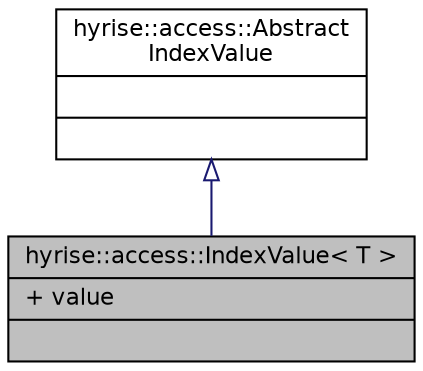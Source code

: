 digraph "hyrise::access::IndexValue&lt; T &gt;"
{
  edge [fontname="Helvetica",fontsize="11",labelfontname="Helvetica",labelfontsize="11"];
  node [fontname="Helvetica",fontsize="11",shape=record];
  Node1 [label="{hyrise::access::IndexValue\< T \>\n|+ value\l|}",height=0.2,width=0.4,color="black", fillcolor="grey75", style="filled" fontcolor="black"];
  Node2 -> Node1 [dir="back",color="midnightblue",fontsize="11",style="solid",arrowtail="onormal",fontname="Helvetica"];
  Node2 [label="{hyrise::access::Abstract\lIndexValue\n||}",height=0.2,width=0.4,color="black", fillcolor="white", style="filled",URL="$classhyrise_1_1access_1_1_abstract_index_value.html"];
}
